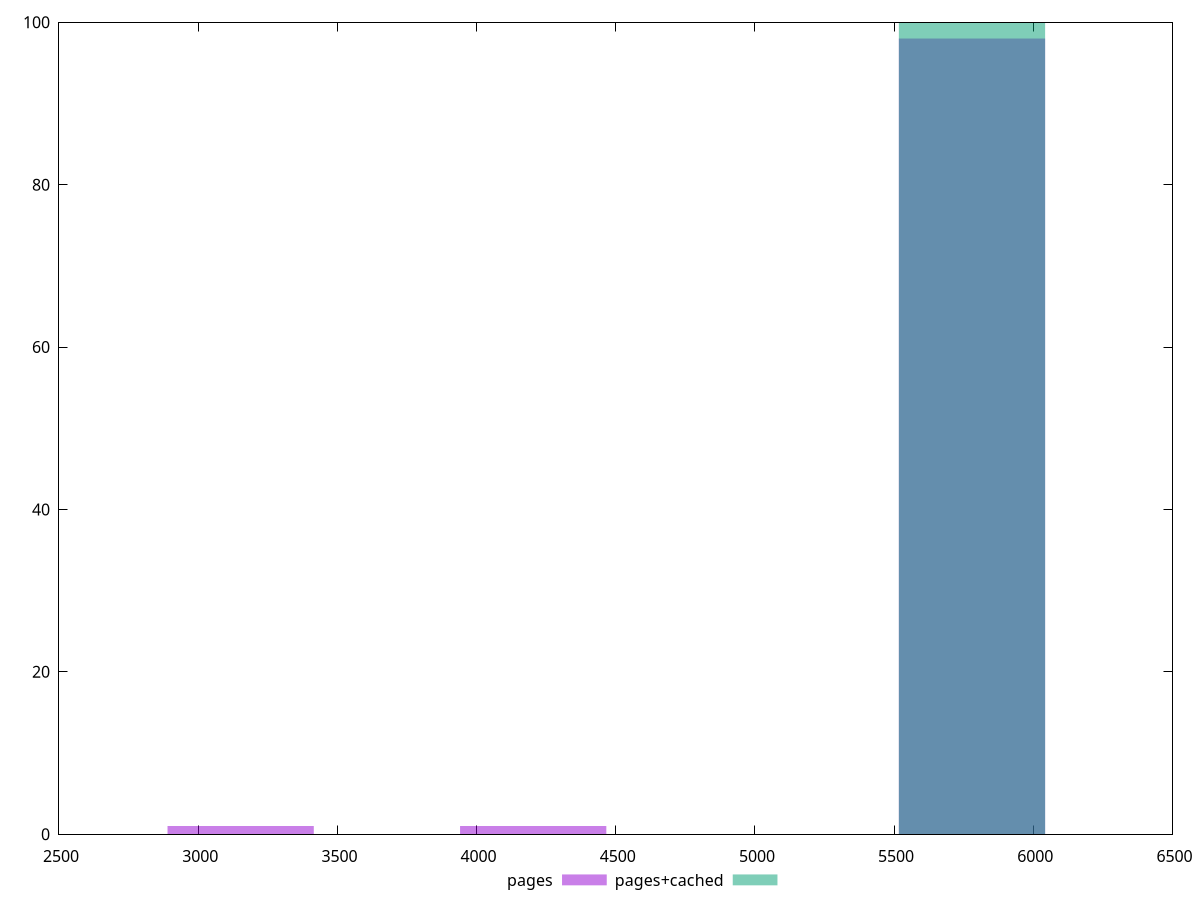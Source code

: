 reset
set terminal svg size 640, 500 enhanced background rgb 'white'
set output "reprap/uses-text-compression/comparison/histogram/1_vs_2.svg"

$pages <<EOF
4203.4190230563545 1
5779.701156702487 98
3152.564267292266 1
EOF

$pagesCached <<EOF
5779.701156702487 100
EOF

set key outside below
set boxwidth 525.4273778820443
set yrange [0:100]
set style fill transparent solid 0.5 noborder

plot \
  $pages title "pages" with boxes, \
  $pagesCached title "pages+cached" with boxes, \


reset